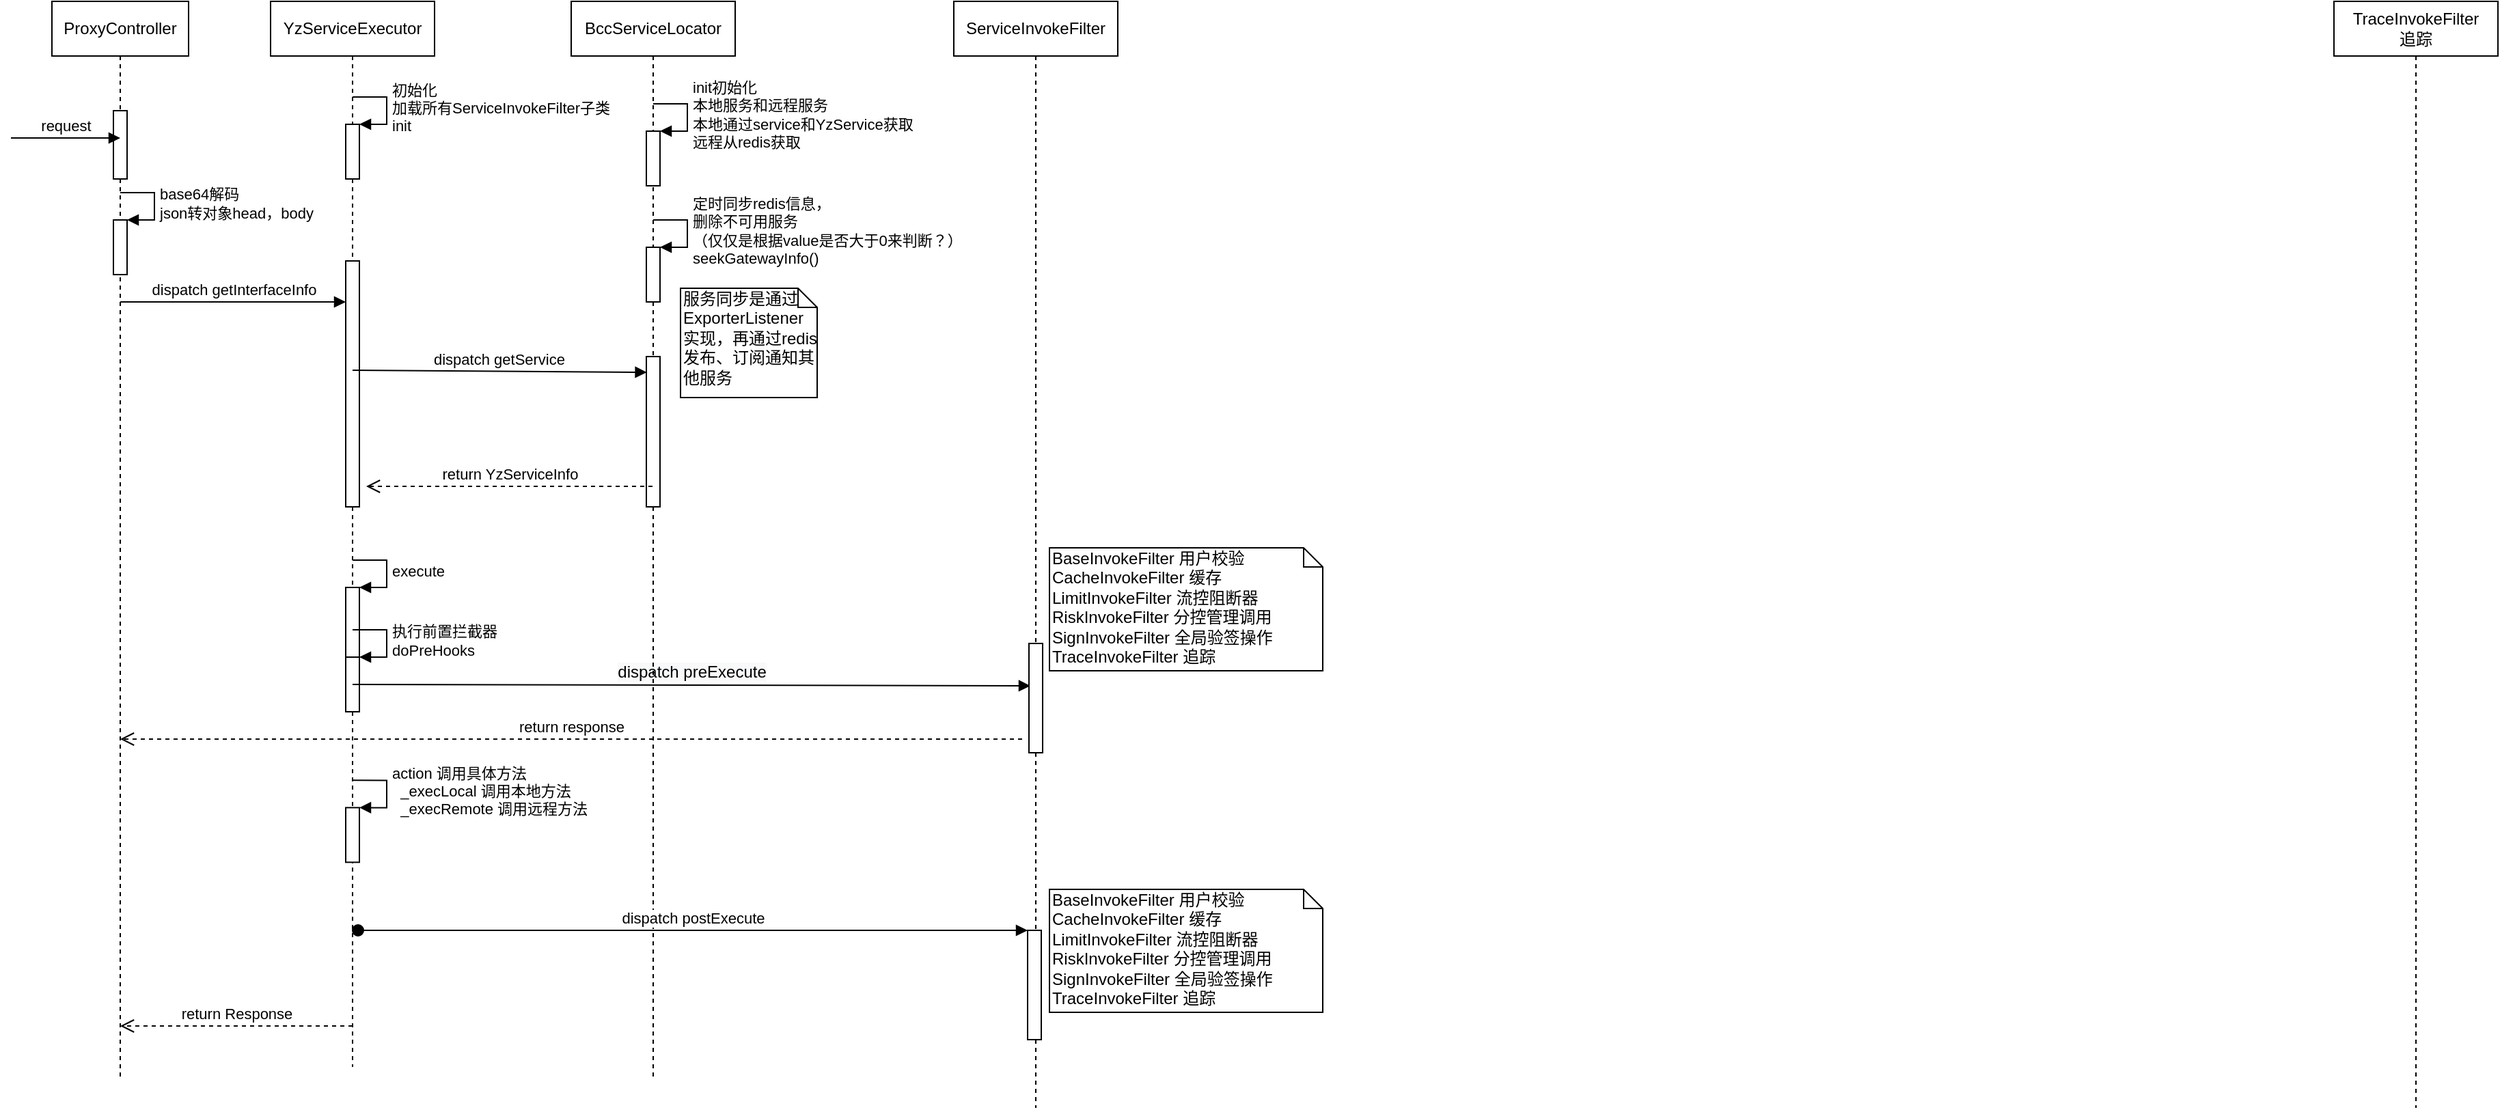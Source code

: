<mxfile version="12.4.9" type="github">
  <diagram id="IuZ1XMVCFtRU9dANoOqE" name="第 1 页">
    <mxGraphModel dx="1426" dy="713" grid="1" gridSize="10" guides="1" tooltips="1" connect="1" arrows="1" fold="1" page="1" pageScale="1" pageWidth="827" pageHeight="1169" math="0" shadow="0">
      <root>
        <mxCell id="0"/>
        <mxCell id="1" parent="0"/>
        <mxCell id="YPB-jMad4MirrQJ4VufW-1" value="ProxyController" style="shape=umlLifeline;perimeter=lifelinePerimeter;whiteSpace=wrap;html=1;container=1;collapsible=0;recursiveResize=0;outlineConnect=0;" parent="1" vertex="1">
          <mxGeometry x="140" y="100" width="100" height="790" as="geometry"/>
        </mxCell>
        <mxCell id="YPB-jMad4MirrQJ4VufW-2" value="" style="html=1;points=[];perimeter=orthogonalPerimeter;" parent="YPB-jMad4MirrQJ4VufW-1" vertex="1">
          <mxGeometry x="45" y="80" width="10" height="50" as="geometry"/>
        </mxCell>
        <mxCell id="YPB-jMad4MirrQJ4VufW-6" value="" style="html=1;points=[];perimeter=orthogonalPerimeter;" parent="YPB-jMad4MirrQJ4VufW-1" vertex="1">
          <mxGeometry x="45" y="160" width="10" height="40" as="geometry"/>
        </mxCell>
        <mxCell id="YPB-jMad4MirrQJ4VufW-7" value="base64解码&lt;br&gt;json转对象head，body" style="edgeStyle=orthogonalEdgeStyle;html=1;align=left;spacingLeft=2;endArrow=block;rounded=0;entryX=1;entryY=0;" parent="YPB-jMad4MirrQJ4VufW-1" target="YPB-jMad4MirrQJ4VufW-6" edge="1">
          <mxGeometry relative="1" as="geometry">
            <mxPoint x="50" y="140" as="sourcePoint"/>
            <Array as="points">
              <mxPoint x="75" y="140"/>
            </Array>
          </mxGeometry>
        </mxCell>
        <mxCell id="YPB-jMad4MirrQJ4VufW-3" value="request" style="html=1;verticalAlign=bottom;endArrow=block;" parent="1" edge="1">
          <mxGeometry width="80" relative="1" as="geometry">
            <mxPoint x="110" y="200" as="sourcePoint"/>
            <mxPoint x="190" y="200" as="targetPoint"/>
          </mxGeometry>
        </mxCell>
        <mxCell id="YPB-jMad4MirrQJ4VufW-4" value="YzServiceExecutor" style="shape=umlLifeline;perimeter=lifelinePerimeter;whiteSpace=wrap;html=1;container=1;collapsible=0;recursiveResize=0;outlineConnect=0;" parent="1" vertex="1">
          <mxGeometry x="300" y="100" width="120" height="780" as="geometry"/>
        </mxCell>
        <mxCell id="YPB-jMad4MirrQJ4VufW-5" value="" style="html=1;points=[];perimeter=orthogonalPerimeter;" parent="YPB-jMad4MirrQJ4VufW-4" vertex="1">
          <mxGeometry x="55" y="190" width="10" height="180" as="geometry"/>
        </mxCell>
        <mxCell id="YPB-jMad4MirrQJ4VufW-15" value="dispatch getService" style="html=1;verticalAlign=bottom;endArrow=block;entryX=0.029;entryY=0.105;entryDx=0;entryDy=0;entryPerimeter=0;" parent="YPB-jMad4MirrQJ4VufW-4" target="YPB-jMad4MirrQJ4VufW-10" edge="1">
          <mxGeometry width="80" relative="1" as="geometry">
            <mxPoint x="60" y="270" as="sourcePoint"/>
            <mxPoint x="140" y="270" as="targetPoint"/>
          </mxGeometry>
        </mxCell>
        <mxCell id="YPB-jMad4MirrQJ4VufW-19" value="" style="html=1;points=[];perimeter=orthogonalPerimeter;" parent="YPB-jMad4MirrQJ4VufW-4" vertex="1">
          <mxGeometry x="55" y="429" width="10" height="51" as="geometry"/>
        </mxCell>
        <mxCell id="YPB-jMad4MirrQJ4VufW-20" value="execute" style="edgeStyle=orthogonalEdgeStyle;html=1;align=left;spacingLeft=2;endArrow=block;rounded=0;entryX=1;entryY=0;" parent="YPB-jMad4MirrQJ4VufW-4" target="YPB-jMad4MirrQJ4VufW-19" edge="1">
          <mxGeometry relative="1" as="geometry">
            <mxPoint x="60" y="409" as="sourcePoint"/>
            <Array as="points">
              <mxPoint x="85" y="409"/>
            </Array>
          </mxGeometry>
        </mxCell>
        <mxCell id="YPB-jMad4MirrQJ4VufW-23" value="" style="html=1;points=[];perimeter=orthogonalPerimeter;" parent="YPB-jMad4MirrQJ4VufW-4" vertex="1">
          <mxGeometry x="55" y="480" width="10" height="40" as="geometry"/>
        </mxCell>
        <mxCell id="YPB-jMad4MirrQJ4VufW-24" value="执行前置拦截器&lt;br&gt;doPreHooks" style="edgeStyle=orthogonalEdgeStyle;html=1;align=left;spacingLeft=2;endArrow=block;rounded=0;entryX=1;entryY=0;" parent="YPB-jMad4MirrQJ4VufW-4" target="YPB-jMad4MirrQJ4VufW-23" edge="1">
          <mxGeometry relative="1" as="geometry">
            <mxPoint x="60" y="460" as="sourcePoint"/>
            <Array as="points">
              <mxPoint x="85" y="460"/>
            </Array>
          </mxGeometry>
        </mxCell>
        <mxCell id="YPB-jMad4MirrQJ4VufW-31" value="" style="html=1;points=[];perimeter=orthogonalPerimeter;" parent="YPB-jMad4MirrQJ4VufW-4" vertex="1">
          <mxGeometry x="55" y="590.18" width="10" height="40" as="geometry"/>
        </mxCell>
        <mxCell id="YPB-jMad4MirrQJ4VufW-32" value="action 调用具体方法&lt;br&gt;&lt;span style=&quot;font-size: 11px&quot;&gt;&amp;nbsp; _execLocal 调用本地方法&lt;/span&gt;&lt;br&gt;&lt;span style=&quot;font-size: 11px&quot;&gt;&amp;nbsp; _execRemote 调用远程方法&lt;/span&gt;" style="edgeStyle=orthogonalEdgeStyle;html=1;align=left;spacingLeft=2;endArrow=block;rounded=0;entryX=1;entryY=0;" parent="YPB-jMad4MirrQJ4VufW-4" target="YPB-jMad4MirrQJ4VufW-31" edge="1">
          <mxGeometry relative="1" as="geometry">
            <mxPoint x="60" y="570.18" as="sourcePoint"/>
            <Array as="points">
              <mxPoint x="85" y="570.18"/>
            </Array>
          </mxGeometry>
        </mxCell>
        <mxCell id="YPB-jMad4MirrQJ4VufW-33" value="&lt;span style=&quot;font-size: 12px ; background-color: rgb(248 , 249 , 250)&quot;&gt;dispatch&amp;nbsp;preExecute&lt;/span&gt;" style="html=1;verticalAlign=bottom;endArrow=block;" parent="YPB-jMad4MirrQJ4VufW-4" edge="1">
          <mxGeometry width="80" relative="1" as="geometry">
            <mxPoint x="60" y="500" as="sourcePoint"/>
            <mxPoint x="556" y="501" as="targetPoint"/>
          </mxGeometry>
        </mxCell>
        <mxCell id="4bRlYBqqIVOicC3_8kca-13" value="" style="html=1;points=[];perimeter=orthogonalPerimeter;" parent="YPB-jMad4MirrQJ4VufW-4" vertex="1">
          <mxGeometry x="55" y="90" width="10" height="40" as="geometry"/>
        </mxCell>
        <mxCell id="4bRlYBqqIVOicC3_8kca-14" value="初始化&lt;br&gt;加载所有ServiceInvokeFilter子类&lt;br&gt;init" style="edgeStyle=orthogonalEdgeStyle;html=1;align=left;spacingLeft=2;endArrow=block;rounded=0;entryX=1;entryY=0;" parent="YPB-jMad4MirrQJ4VufW-4" target="4bRlYBqqIVOicC3_8kca-13" edge="1">
          <mxGeometry relative="1" as="geometry">
            <mxPoint x="60" y="70" as="sourcePoint"/>
            <Array as="points">
              <mxPoint x="85" y="70"/>
            </Array>
          </mxGeometry>
        </mxCell>
        <mxCell id="YPB-jMad4MirrQJ4VufW-8" value="dispatch getInterfaceInfo" style="html=1;verticalAlign=bottom;endArrow=block;" parent="1" target="YPB-jMad4MirrQJ4VufW-5" edge="1">
          <mxGeometry width="80" relative="1" as="geometry">
            <mxPoint x="190" y="320" as="sourcePoint"/>
            <mxPoint x="270" y="320" as="targetPoint"/>
          </mxGeometry>
        </mxCell>
        <mxCell id="YPB-jMad4MirrQJ4VufW-9" value="BccServiceLocator" style="shape=umlLifeline;perimeter=lifelinePerimeter;whiteSpace=wrap;html=1;container=1;collapsible=0;recursiveResize=0;outlineConnect=0;" parent="1" vertex="1">
          <mxGeometry x="520" y="100" width="120" height="790" as="geometry"/>
        </mxCell>
        <mxCell id="YPB-jMad4MirrQJ4VufW-10" value="" style="html=1;points=[];perimeter=orthogonalPerimeter;" parent="YPB-jMad4MirrQJ4VufW-9" vertex="1">
          <mxGeometry x="55" y="260" width="10" height="110" as="geometry"/>
        </mxCell>
        <mxCell id="YPB-jMad4MirrQJ4VufW-11" value="" style="html=1;points=[];perimeter=orthogonalPerimeter;" parent="YPB-jMad4MirrQJ4VufW-9" vertex="1">
          <mxGeometry x="55" y="95" width="10" height="40" as="geometry"/>
        </mxCell>
        <mxCell id="YPB-jMad4MirrQJ4VufW-12" value="init初始化&lt;br&gt;本地服务和远程服务&lt;br&gt;本地通过service和YzService获取&lt;br&gt;远程从redis获取" style="edgeStyle=orthogonalEdgeStyle;html=1;align=left;spacingLeft=2;endArrow=block;rounded=0;entryX=1;entryY=0;" parent="YPB-jMad4MirrQJ4VufW-9" target="YPB-jMad4MirrQJ4VufW-11" edge="1">
          <mxGeometry relative="1" as="geometry">
            <mxPoint x="60" y="75" as="sourcePoint"/>
            <Array as="points">
              <mxPoint x="85" y="75"/>
            </Array>
          </mxGeometry>
        </mxCell>
        <mxCell id="YPB-jMad4MirrQJ4VufW-13" value="" style="html=1;points=[];perimeter=orthogonalPerimeter;" parent="YPB-jMad4MirrQJ4VufW-9" vertex="1">
          <mxGeometry x="55" y="180" width="10" height="40" as="geometry"/>
        </mxCell>
        <mxCell id="YPB-jMad4MirrQJ4VufW-14" value="定时同步redis信息，&lt;br&gt;删除不可用服务&lt;br&gt;（仅仅是根据value是否大于0来判断？）&lt;br&gt;seekGatewayInfo()" style="edgeStyle=orthogonalEdgeStyle;html=1;align=left;spacingLeft=2;endArrow=block;rounded=0;entryX=1;entryY=0;" parent="YPB-jMad4MirrQJ4VufW-9" target="YPB-jMad4MirrQJ4VufW-13" edge="1">
          <mxGeometry relative="1" as="geometry">
            <mxPoint x="60" y="160" as="sourcePoint"/>
            <Array as="points">
              <mxPoint x="85" y="160"/>
            </Array>
          </mxGeometry>
        </mxCell>
        <mxCell id="YPB-jMad4MirrQJ4VufW-16" value="return YzServiceInfo" style="html=1;verticalAlign=bottom;endArrow=open;dashed=1;endSize=8;" parent="1" source="YPB-jMad4MirrQJ4VufW-9" edge="1">
          <mxGeometry relative="1" as="geometry">
            <mxPoint x="460" y="455" as="sourcePoint"/>
            <mxPoint x="370" y="455" as="targetPoint"/>
          </mxGeometry>
        </mxCell>
        <mxCell id="YPB-jMad4MirrQJ4VufW-25" value="ServiceInvokeFilter" style="shape=umlLifeline;perimeter=lifelinePerimeter;whiteSpace=wrap;html=1;container=1;collapsible=0;recursiveResize=0;outlineConnect=0;" parent="1" vertex="1">
          <mxGeometry x="800" y="100" width="120" height="810" as="geometry"/>
        </mxCell>
        <mxCell id="YPB-jMad4MirrQJ4VufW-29" value="" style="html=1;points=[];perimeter=orthogonalPerimeter;" parent="YPB-jMad4MirrQJ4VufW-25" vertex="1">
          <mxGeometry x="55" y="470" width="10" height="80" as="geometry"/>
        </mxCell>
        <mxCell id="YPB-jMad4MirrQJ4VufW-38" value="" style="html=1;points=[];perimeter=orthogonalPerimeter;" parent="YPB-jMad4MirrQJ4VufW-25" vertex="1">
          <mxGeometry x="54" y="680" width="10" height="80" as="geometry"/>
        </mxCell>
        <mxCell id="YPB-jMad4MirrQJ4VufW-39" value="dispatch&amp;nbsp;postExecute" style="html=1;verticalAlign=bottom;startArrow=oval;endArrow=block;startSize=8;" parent="1" target="YPB-jMad4MirrQJ4VufW-38" edge="1">
          <mxGeometry relative="1" as="geometry">
            <mxPoint x="364" y="780.0" as="sourcePoint"/>
          </mxGeometry>
        </mxCell>
        <mxCell id="YPB-jMad4MirrQJ4VufW-40" value="return&amp;nbsp;Response" style="html=1;verticalAlign=bottom;endArrow=open;dashed=1;endSize=8;" parent="1" target="YPB-jMad4MirrQJ4VufW-1" edge="1">
          <mxGeometry relative="1" as="geometry">
            <mxPoint x="360" y="850" as="sourcePoint"/>
            <mxPoint x="280" y="850" as="targetPoint"/>
          </mxGeometry>
        </mxCell>
        <mxCell id="4bRlYBqqIVOicC3_8kca-12" value="&lt;span style=&quot;text-align: left ; white-space: nowrap&quot;&gt;TraceInvokeFilter&lt;br&gt;追踪&lt;/span&gt;" style="shape=umlLifeline;perimeter=lifelinePerimeter;whiteSpace=wrap;html=1;container=1;collapsible=0;recursiveResize=0;outlineConnect=0;" parent="1" vertex="1">
          <mxGeometry x="1810" y="100" width="120" height="810" as="geometry"/>
        </mxCell>
        <mxCell id="4bRlYBqqIVOicC3_8kca-17" value="&lt;div&gt;BaseInvokeFilter&lt;span style=&quot;white-space: pre&quot;&gt; &lt;/span&gt;用户校验&lt;/div&gt;&lt;div&gt;CacheInvokeFilter&lt;span style=&quot;white-space: pre&quot;&gt; &lt;/span&gt;缓存&lt;/div&gt;&lt;div&gt;LimitInvokeFilter&lt;span style=&quot;white-space: pre&quot;&gt; &lt;/span&gt;流控阻断器&lt;/div&gt;&lt;div&gt;RiskInvokeFilter&lt;span style=&quot;white-space: pre&quot;&gt; &lt;/span&gt;分控管理调用&lt;/div&gt;&lt;div&gt;SignInvokeFilter&lt;span style=&quot;white-space: pre&quot;&gt; &lt;/span&gt;全局验签操作&lt;/div&gt;&lt;div&gt;TraceInvokeFilter&lt;span style=&quot;white-space: pre&quot;&gt; &lt;/span&gt;追踪&lt;/div&gt;" style="shape=note;whiteSpace=wrap;html=1;size=14;verticalAlign=top;align=left;spacingTop=-6;" parent="1" vertex="1">
          <mxGeometry x="870" y="500" width="200" height="90" as="geometry"/>
        </mxCell>
        <mxCell id="4bRlYBqqIVOicC3_8kca-18" value="&lt;div&gt;BaseInvokeFilter&lt;span style=&quot;white-space: pre&quot;&gt; &lt;/span&gt;用户校验&lt;/div&gt;&lt;div&gt;CacheInvokeFilter&lt;span style=&quot;white-space: pre&quot;&gt; &lt;/span&gt;缓存&lt;/div&gt;&lt;div&gt;LimitInvokeFilter&lt;span style=&quot;white-space: pre&quot;&gt; &lt;/span&gt;流控阻断器&lt;/div&gt;&lt;div&gt;RiskInvokeFilter&lt;span style=&quot;white-space: pre&quot;&gt; &lt;/span&gt;分控管理调用&lt;/div&gt;&lt;div&gt;SignInvokeFilter&lt;span style=&quot;white-space: pre&quot;&gt; &lt;/span&gt;全局验签操作&lt;/div&gt;&lt;div&gt;TraceInvokeFilter&lt;span style=&quot;white-space: pre&quot;&gt; &lt;/span&gt;追踪&lt;/div&gt;" style="shape=note;whiteSpace=wrap;html=1;size=14;verticalAlign=top;align=left;spacingTop=-6;" parent="1" vertex="1">
          <mxGeometry x="870" y="750" width="200" height="90" as="geometry"/>
        </mxCell>
        <mxCell id="4bRlYBqqIVOicC3_8kca-20" value="服务同步是通过ExporterListener实现，再通过redis发布、订阅通知其他服务" style="shape=note;whiteSpace=wrap;html=1;size=14;verticalAlign=top;align=left;spacingTop=-6;" parent="1" vertex="1">
          <mxGeometry x="600" y="310" width="100" height="80" as="geometry"/>
        </mxCell>
        <mxCell id="Oe4pv-bE2f4ACkUFIU8D-1" value="return response" style="html=1;verticalAlign=bottom;endArrow=open;dashed=1;endSize=8;" edge="1" parent="1" target="YPB-jMad4MirrQJ4VufW-1">
          <mxGeometry relative="1" as="geometry">
            <mxPoint x="850" y="640" as="sourcePoint"/>
            <mxPoint x="770" y="640" as="targetPoint"/>
          </mxGeometry>
        </mxCell>
      </root>
    </mxGraphModel>
  </diagram>
</mxfile>

